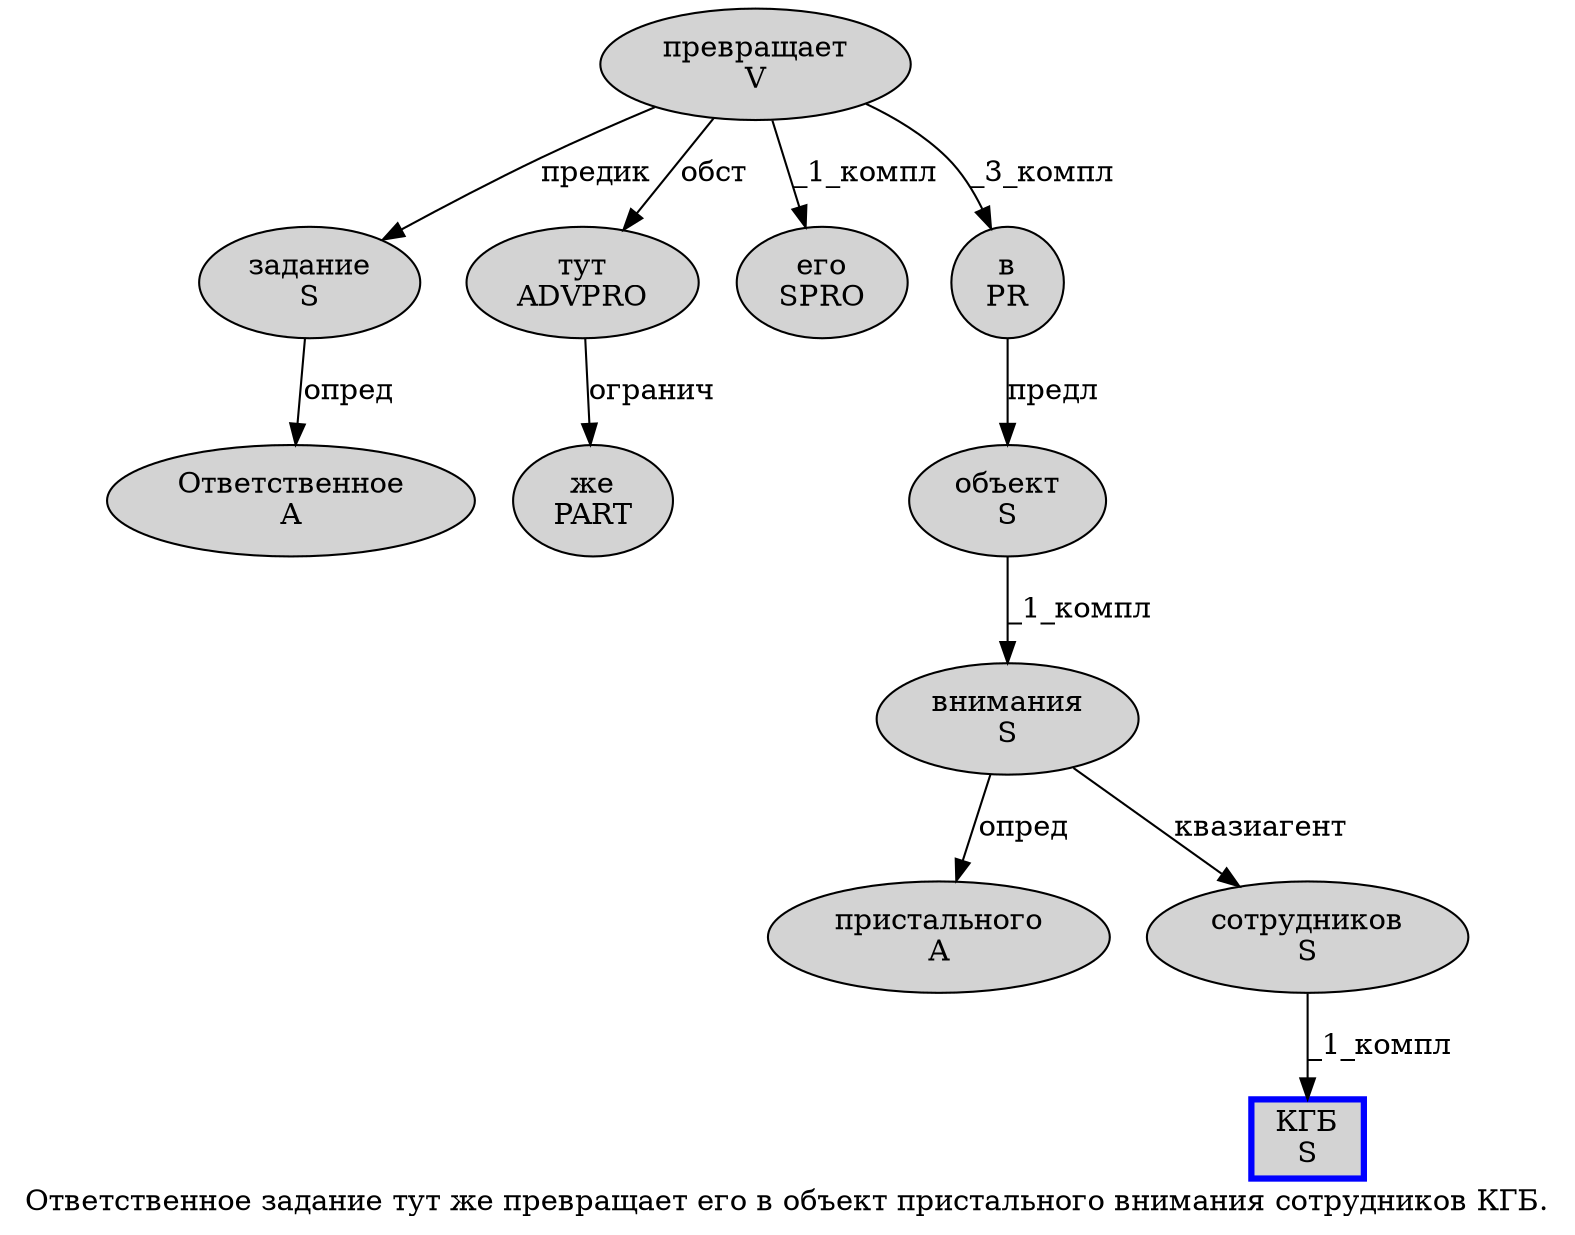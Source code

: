 digraph SENTENCE_885 {
	graph [label="Ответственное задание тут же превращает его в объект пристального внимания сотрудников КГБ."]
	node [style=filled]
		0 [label="Ответственное
A" color="" fillcolor=lightgray penwidth=1 shape=ellipse]
		1 [label="задание
S" color="" fillcolor=lightgray penwidth=1 shape=ellipse]
		2 [label="тут
ADVPRO" color="" fillcolor=lightgray penwidth=1 shape=ellipse]
		3 [label="же
PART" color="" fillcolor=lightgray penwidth=1 shape=ellipse]
		4 [label="превращает
V" color="" fillcolor=lightgray penwidth=1 shape=ellipse]
		5 [label="его
SPRO" color="" fillcolor=lightgray penwidth=1 shape=ellipse]
		6 [label="в
PR" color="" fillcolor=lightgray penwidth=1 shape=ellipse]
		7 [label="объект
S" color="" fillcolor=lightgray penwidth=1 shape=ellipse]
		8 [label="пристального
A" color="" fillcolor=lightgray penwidth=1 shape=ellipse]
		9 [label="внимания
S" color="" fillcolor=lightgray penwidth=1 shape=ellipse]
		10 [label="сотрудников
S" color="" fillcolor=lightgray penwidth=1 shape=ellipse]
		11 [label="КГБ
S" color=blue fillcolor=lightgray penwidth=3 shape=box]
			7 -> 9 [label="_1_компл"]
			2 -> 3 [label="огранич"]
			6 -> 7 [label="предл"]
			1 -> 0 [label="опред"]
			10 -> 11 [label="_1_компл"]
			4 -> 1 [label="предик"]
			4 -> 2 [label="обст"]
			4 -> 5 [label="_1_компл"]
			4 -> 6 [label="_3_компл"]
			9 -> 8 [label="опред"]
			9 -> 10 [label="квазиагент"]
}
